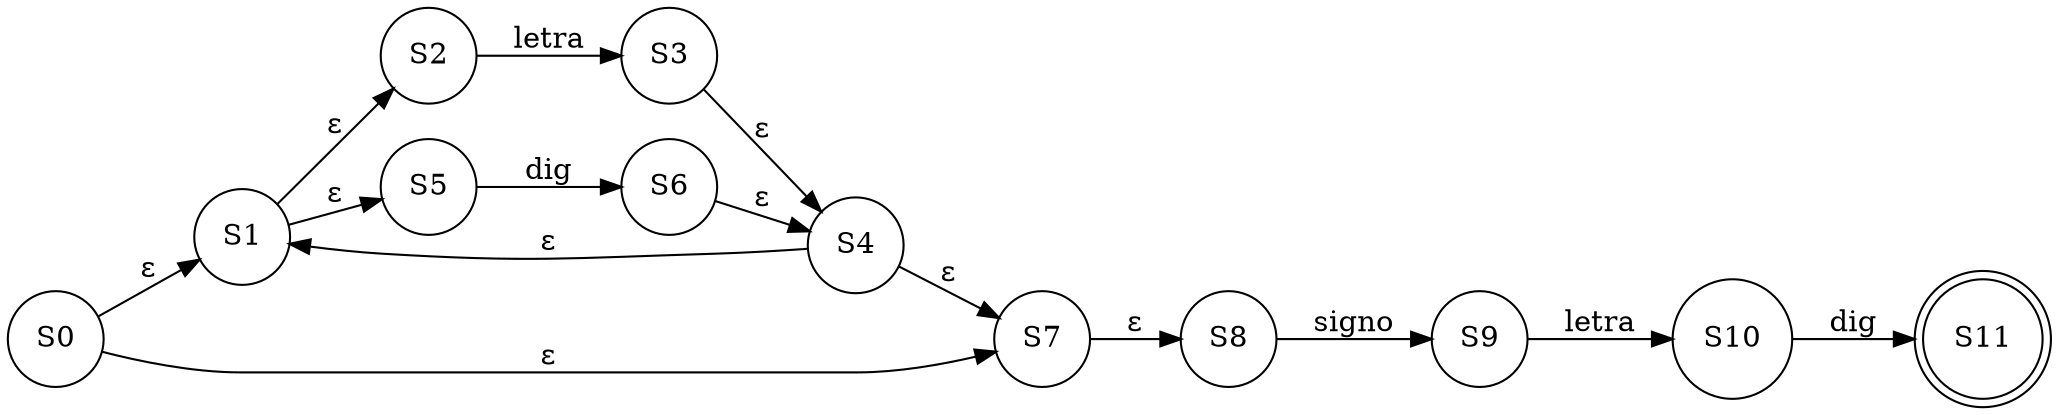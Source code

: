 digraph grafica{
rankdir=LR;
forcelabels= true;
node [shape = circle];
S0;
S1;
S2;
S3;
S4;
S5;
S6;
S7;
S8;
S9;
S10;
S11[shape = doublecircle];
S1->S2[label="ε"]
S1->S5[label="ε"]
S2->S3[label="letra"]
S3->S4[label="ε"]
S5->S6[label="dig"]
S6->S4[label="ε"]
S0->S1[label="ε"]
S0->S7[label="ε"]
S4->S7[label="ε"]
S4->S1[label="ε"]
S7->S8[label="ε"]
S8->S9[label="signo"]
S9->S10[label="letra"]
S10->S11[label="dig"]

}